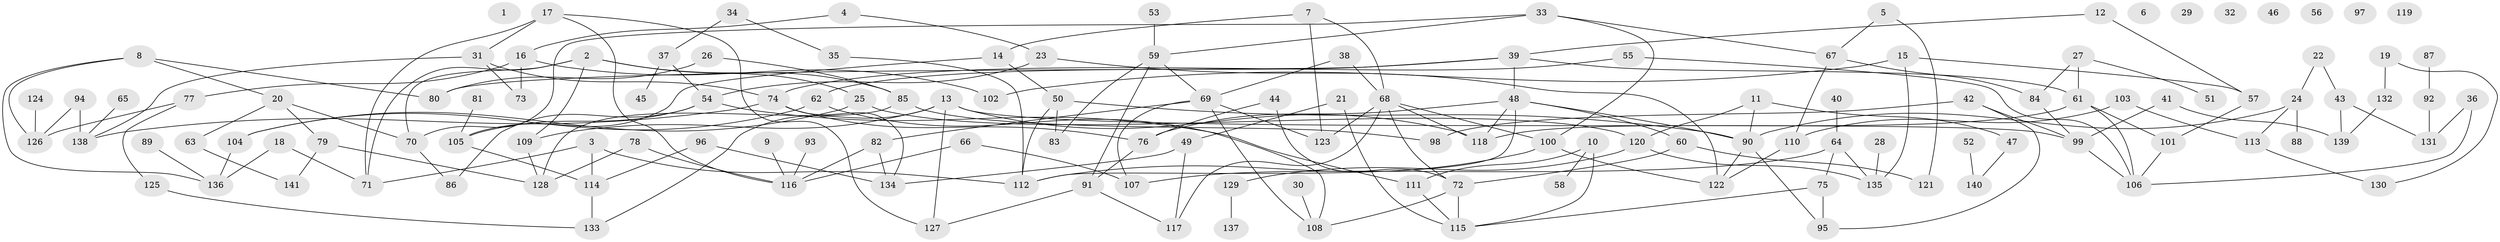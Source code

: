 // coarse degree distribution, {0: 0.08080808080808081, 5: 0.16161616161616163, 3: 0.18181818181818182, 4: 0.15151515151515152, 2: 0.20202020202020202, 1: 0.13131313131313133, 6: 0.04040404040404041, 8: 0.020202020202020204, 7: 0.030303030303030304}
// Generated by graph-tools (version 1.1) at 2025/41/03/06/25 10:41:23]
// undirected, 141 vertices, 199 edges
graph export_dot {
graph [start="1"]
  node [color=gray90,style=filled];
  1;
  2;
  3;
  4;
  5;
  6;
  7;
  8;
  9;
  10;
  11;
  12;
  13;
  14;
  15;
  16;
  17;
  18;
  19;
  20;
  21;
  22;
  23;
  24;
  25;
  26;
  27;
  28;
  29;
  30;
  31;
  32;
  33;
  34;
  35;
  36;
  37;
  38;
  39;
  40;
  41;
  42;
  43;
  44;
  45;
  46;
  47;
  48;
  49;
  50;
  51;
  52;
  53;
  54;
  55;
  56;
  57;
  58;
  59;
  60;
  61;
  62;
  63;
  64;
  65;
  66;
  67;
  68;
  69;
  70;
  71;
  72;
  73;
  74;
  75;
  76;
  77;
  78;
  79;
  80;
  81;
  82;
  83;
  84;
  85;
  86;
  87;
  88;
  89;
  90;
  91;
  92;
  93;
  94;
  95;
  96;
  97;
  98;
  99;
  100;
  101;
  102;
  103;
  104;
  105;
  106;
  107;
  108;
  109;
  110;
  111;
  112;
  113;
  114;
  115;
  116;
  117;
  118;
  119;
  120;
  121;
  122;
  123;
  124;
  125;
  126;
  127;
  128;
  129;
  130;
  131;
  132;
  133;
  134;
  135;
  136;
  137;
  138;
  139;
  140;
  141;
  2 -- 25;
  2 -- 70;
  2 -- 71;
  2 -- 85;
  2 -- 109;
  3 -- 71;
  3 -- 112;
  3 -- 114;
  4 -- 16;
  4 -- 23;
  5 -- 67;
  5 -- 121;
  7 -- 14;
  7 -- 68;
  7 -- 123;
  8 -- 20;
  8 -- 80;
  8 -- 126;
  8 -- 136;
  9 -- 116;
  10 -- 58;
  10 -- 111;
  10 -- 115;
  11 -- 47;
  11 -- 90;
  11 -- 120;
  12 -- 39;
  12 -- 57;
  13 -- 99;
  13 -- 109;
  13 -- 118;
  13 -- 127;
  13 -- 133;
  14 -- 50;
  14 -- 105;
  15 -- 57;
  15 -- 102;
  15 -- 135;
  16 -- 73;
  16 -- 77;
  16 -- 102;
  17 -- 31;
  17 -- 71;
  17 -- 116;
  17 -- 127;
  18 -- 71;
  18 -- 136;
  19 -- 130;
  19 -- 132;
  20 -- 63;
  20 -- 70;
  20 -- 79;
  21 -- 49;
  21 -- 115;
  22 -- 24;
  22 -- 43;
  23 -- 54;
  23 -- 122;
  24 -- 88;
  24 -- 90;
  24 -- 113;
  25 -- 104;
  25 -- 120;
  26 -- 80;
  26 -- 85;
  27 -- 51;
  27 -- 61;
  27 -- 84;
  28 -- 135;
  30 -- 108;
  31 -- 73;
  31 -- 74;
  31 -- 138;
  33 -- 59;
  33 -- 67;
  33 -- 70;
  33 -- 100;
  34 -- 35;
  34 -- 37;
  35 -- 112;
  36 -- 106;
  36 -- 131;
  37 -- 45;
  37 -- 54;
  38 -- 68;
  38 -- 69;
  39 -- 48;
  39 -- 61;
  39 -- 62;
  39 -- 80;
  40 -- 64;
  41 -- 99;
  41 -- 139;
  42 -- 95;
  42 -- 98;
  42 -- 99;
  43 -- 131;
  43 -- 139;
  44 -- 72;
  44 -- 76;
  47 -- 140;
  48 -- 60;
  48 -- 76;
  48 -- 90;
  48 -- 112;
  48 -- 118;
  49 -- 117;
  49 -- 134;
  50 -- 83;
  50 -- 90;
  50 -- 112;
  52 -- 140;
  53 -- 59;
  54 -- 86;
  54 -- 105;
  54 -- 111;
  55 -- 74;
  55 -- 106;
  57 -- 101;
  59 -- 69;
  59 -- 83;
  59 -- 91;
  60 -- 72;
  60 -- 121;
  61 -- 101;
  61 -- 106;
  61 -- 118;
  62 -- 104;
  62 -- 108;
  63 -- 141;
  64 -- 75;
  64 -- 107;
  64 -- 135;
  65 -- 138;
  66 -- 107;
  66 -- 116;
  67 -- 84;
  67 -- 110;
  68 -- 72;
  68 -- 100;
  68 -- 117;
  68 -- 118;
  68 -- 123;
  69 -- 82;
  69 -- 107;
  69 -- 108;
  69 -- 123;
  70 -- 86;
  72 -- 108;
  72 -- 115;
  74 -- 76;
  74 -- 134;
  74 -- 138;
  75 -- 95;
  75 -- 115;
  76 -- 91;
  77 -- 125;
  77 -- 126;
  78 -- 116;
  78 -- 128;
  79 -- 128;
  79 -- 141;
  81 -- 105;
  82 -- 116;
  82 -- 134;
  84 -- 99;
  85 -- 98;
  85 -- 128;
  87 -- 92;
  89 -- 136;
  90 -- 95;
  90 -- 122;
  91 -- 117;
  91 -- 127;
  92 -- 131;
  93 -- 116;
  94 -- 126;
  94 -- 138;
  96 -- 114;
  96 -- 134;
  99 -- 106;
  100 -- 112;
  100 -- 122;
  101 -- 106;
  103 -- 110;
  103 -- 113;
  104 -- 136;
  105 -- 114;
  109 -- 128;
  110 -- 122;
  111 -- 115;
  113 -- 130;
  114 -- 133;
  120 -- 129;
  120 -- 135;
  124 -- 126;
  125 -- 133;
  129 -- 137;
  132 -- 139;
}
